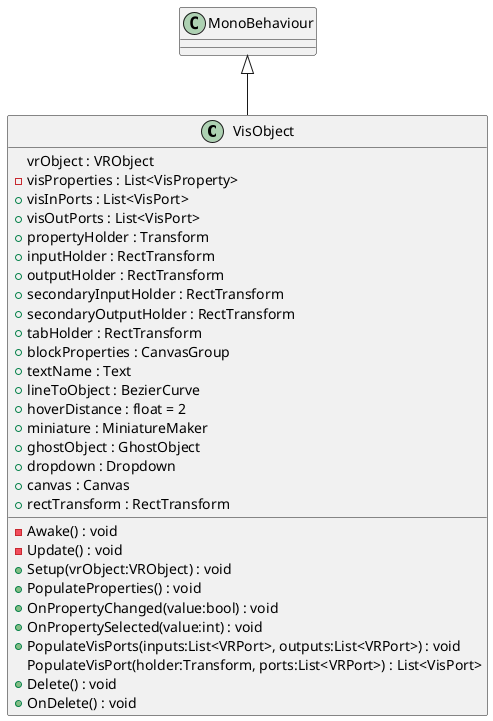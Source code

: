 @startuml
class VisObject {
    vrObject : VRObject
    - visProperties : List<VisProperty>
    + visInPorts : List<VisPort>
    + visOutPorts : List<VisPort>
    + propertyHolder : Transform
    + inputHolder : RectTransform
    + outputHolder : RectTransform
    + secondaryInputHolder : RectTransform
    + secondaryOutputHolder : RectTransform
    + tabHolder : RectTransform
    + blockProperties : CanvasGroup
    + textName : Text
    + lineToObject : BezierCurve
    + hoverDistance : float = 2
    + miniature : MiniatureMaker
    + ghostObject : GhostObject
    + dropdown : Dropdown
    + canvas : Canvas
    + rectTransform : RectTransform
    - Awake() : void
    - Update() : void
    + Setup(vrObject:VRObject) : void
    + PopulateProperties() : void
    + OnPropertyChanged(value:bool) : void
    + OnPropertySelected(value:int) : void
    + PopulateVisPorts(inputs:List<VRPort>, outputs:List<VRPort>) : void
    PopulateVisPort(holder:Transform, ports:List<VRPort>) : List<VisPort>
    + Delete() : void
    + OnDelete() : void
}
MonoBehaviour <|-- VisObject
@enduml
